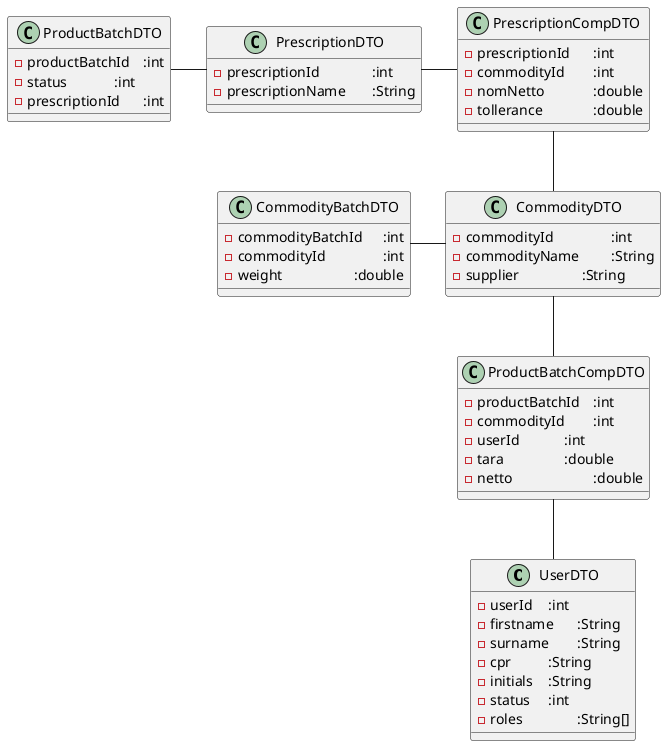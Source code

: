 @startuml
class "UserDTO" as brudto {
    - userId\t:int
    - firstname\t:String
    - surname\t:String
    - cpr\t\t:String
    - initials\t:String
    - status\t:int
    - roles\t\t:String[]
}

class "CommodityDTO" as rvadto {
    - commodityId\t\t:int
    - commodityName\t\t:String
    - supplier\t\t\t:String
}
class "CommodityBatchDTO" as rvbdto {
    - commodityBatchId\t:int
    - commodityId\t\t:int
    - weight\t\t\t:double
}

class "PrescriptionDTO" as recdto {
    - prescriptionId\t\t:int
    - prescriptionName\t:String
}

class "PrescriptionCompDTO" as rccdto {
    - prescriptionId\t:int
    - commodityId\t:int
    - nomNetto\t\t:double
    - tollerance\t\t:double

}

class "ProductBatchDTO" as prodto {
    - productBatchId\t:int
    - status\t\t:int
    - prescriptionId\t:int
}
class "ProductBatchCompDTO" as prcdto {
    - productBatchId\t:int
    - commodityId\t:int
    - userId\t\t:int
    - tara\t\t\t:double
    - netto\t\t\t:double

}
prcdto -d- brudto
prcdto -u- rvadto
rvbdto -r- rvadto
rccdto -l- recdto
rccdto -d- rvadto
recdto -l- prodto
@enduml
